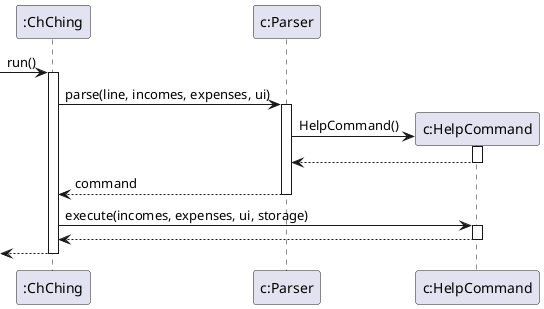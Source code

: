 @startuml

participant ":ChChing" as ChChing
participant "c:Parser" as Parser
participant "c:HelpCommand" as HelpCommand

[-> ChChing : run()
activate ChChing

ChChing -> Parser : parse(line, incomes, expenses, ui)
activate Parser

create HelpCommand
Parser -> HelpCommand : HelpCommand()
activate HelpCommand

HelpCommand --> Parser
deactivate HelpCommand

Parser --> ChChing : command
deactivate Parser

ChChing -> HelpCommand : execute(incomes, expenses, ui, storage)
activate HelpCommand


HelpCommand --> ChChing
deactivate HelpCommand

[<--ChChing
deactivate ChChing

@enduml